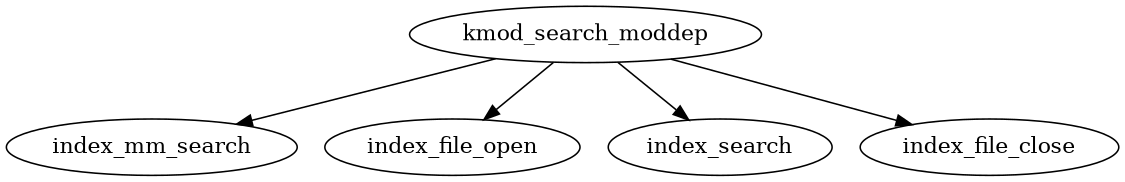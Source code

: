 digraph G
{
	size = "7.5 7.5"
	kmod_search_moddep -> index_mm_search;

	kmod_search_moddep -> index_file_open;
	kmod_search_moddep -> index_search;
	kmod_search_moddep -> index_file_close;

}


